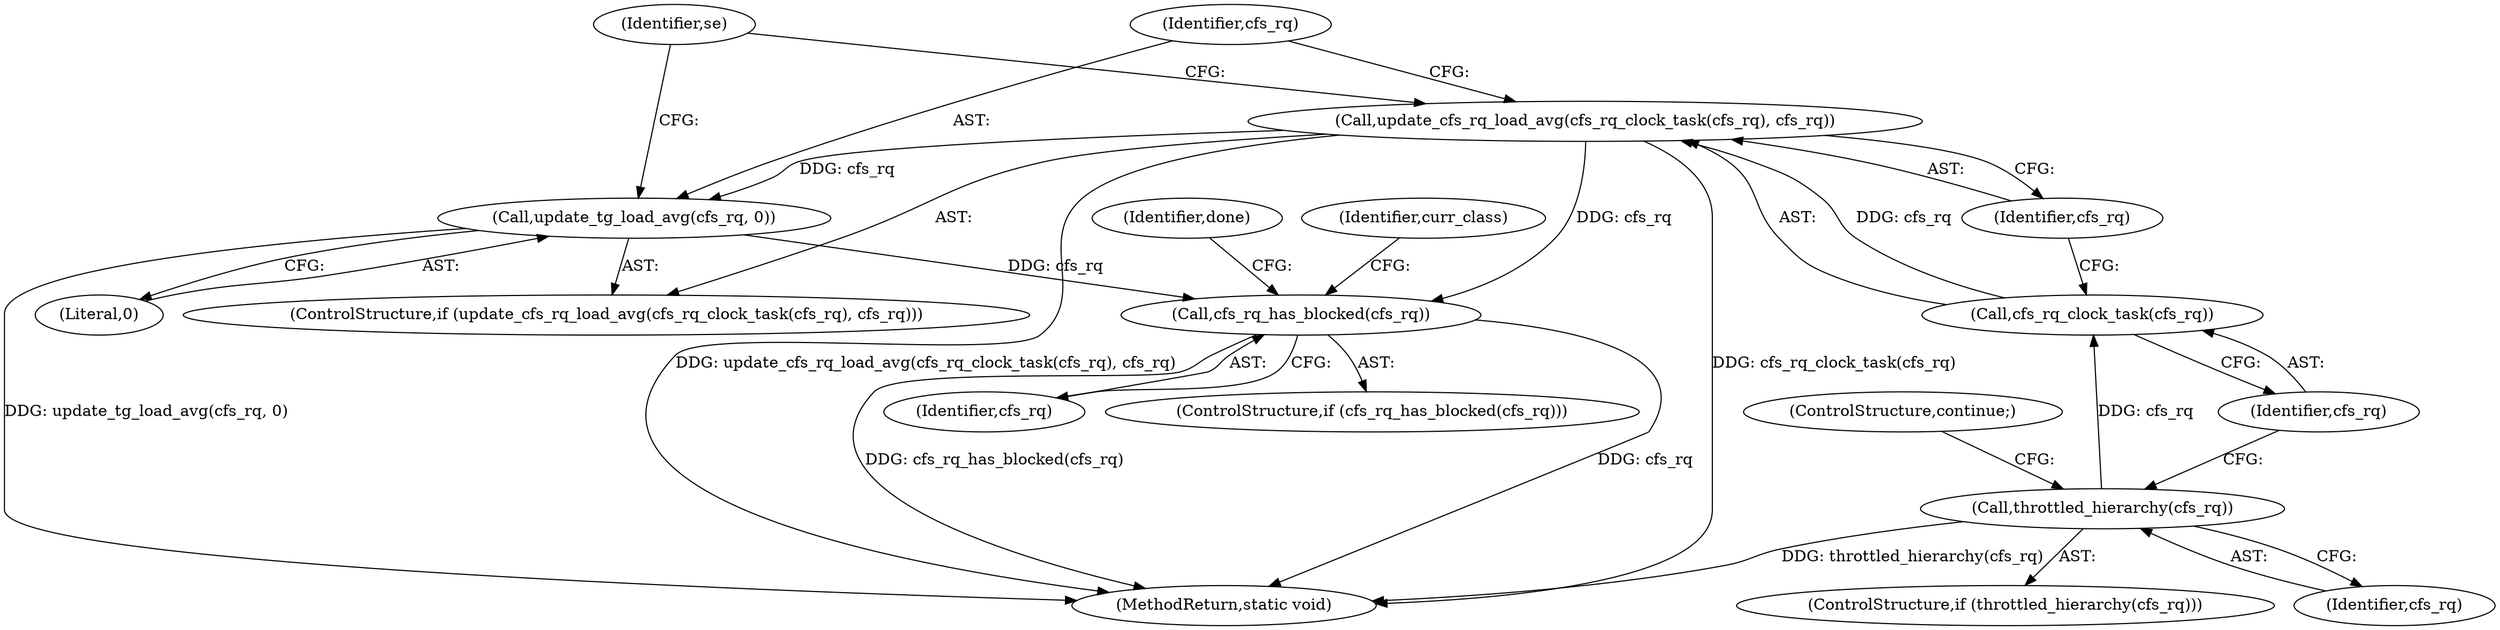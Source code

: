 digraph "0_linux_c40f7d74c741a907cfaeb73a7697081881c497d0_1@pointer" {
"1000161" [label="(Call,cfs_rq_has_blocked(cfs_rq))"];
"1000133" [label="(Call,update_cfs_rq_load_avg(cfs_rq_clock_task(cfs_rq), cfs_rq))"];
"1000134" [label="(Call,cfs_rq_clock_task(cfs_rq))"];
"1000129" [label="(Call,throttled_hierarchy(cfs_rq))"];
"1000137" [label="(Call,update_tg_load_avg(cfs_rq, 0))"];
"1000130" [label="(Identifier,cfs_rq)"];
"1000133" [label="(Call,update_cfs_rq_load_avg(cfs_rq_clock_task(cfs_rq), cfs_rq))"];
"1000161" [label="(Call,cfs_rq_has_blocked(cfs_rq))"];
"1000132" [label="(ControlStructure,if (update_cfs_rq_load_avg(cfs_rq_clock_task(cfs_rq), cfs_rq)))"];
"1000164" [label="(Identifier,done)"];
"1000138" [label="(Identifier,cfs_rq)"];
"1000135" [label="(Identifier,cfs_rq)"];
"1000137" [label="(Call,update_tg_load_avg(cfs_rq, 0))"];
"1000160" [label="(ControlStructure,if (cfs_rq_has_blocked(cfs_rq)))"];
"1000128" [label="(ControlStructure,if (throttled_hierarchy(cfs_rq)))"];
"1000162" [label="(Identifier,cfs_rq)"];
"1000167" [label="(Identifier,curr_class)"];
"1000131" [label="(ControlStructure,continue;)"];
"1000129" [label="(Call,throttled_hierarchy(cfs_rq))"];
"1000141" [label="(Identifier,se)"];
"1000139" [label="(Literal,0)"];
"1000214" [label="(MethodReturn,static void)"];
"1000134" [label="(Call,cfs_rq_clock_task(cfs_rq))"];
"1000136" [label="(Identifier,cfs_rq)"];
"1000161" -> "1000160"  [label="AST: "];
"1000161" -> "1000162"  [label="CFG: "];
"1000162" -> "1000161"  [label="AST: "];
"1000164" -> "1000161"  [label="CFG: "];
"1000167" -> "1000161"  [label="CFG: "];
"1000161" -> "1000214"  [label="DDG: cfs_rq"];
"1000161" -> "1000214"  [label="DDG: cfs_rq_has_blocked(cfs_rq)"];
"1000133" -> "1000161"  [label="DDG: cfs_rq"];
"1000137" -> "1000161"  [label="DDG: cfs_rq"];
"1000133" -> "1000132"  [label="AST: "];
"1000133" -> "1000136"  [label="CFG: "];
"1000134" -> "1000133"  [label="AST: "];
"1000136" -> "1000133"  [label="AST: "];
"1000138" -> "1000133"  [label="CFG: "];
"1000141" -> "1000133"  [label="CFG: "];
"1000133" -> "1000214"  [label="DDG: cfs_rq_clock_task(cfs_rq)"];
"1000133" -> "1000214"  [label="DDG: update_cfs_rq_load_avg(cfs_rq_clock_task(cfs_rq), cfs_rq)"];
"1000134" -> "1000133"  [label="DDG: cfs_rq"];
"1000133" -> "1000137"  [label="DDG: cfs_rq"];
"1000134" -> "1000135"  [label="CFG: "];
"1000135" -> "1000134"  [label="AST: "];
"1000136" -> "1000134"  [label="CFG: "];
"1000129" -> "1000134"  [label="DDG: cfs_rq"];
"1000129" -> "1000128"  [label="AST: "];
"1000129" -> "1000130"  [label="CFG: "];
"1000130" -> "1000129"  [label="AST: "];
"1000131" -> "1000129"  [label="CFG: "];
"1000135" -> "1000129"  [label="CFG: "];
"1000129" -> "1000214"  [label="DDG: throttled_hierarchy(cfs_rq)"];
"1000137" -> "1000132"  [label="AST: "];
"1000137" -> "1000139"  [label="CFG: "];
"1000138" -> "1000137"  [label="AST: "];
"1000139" -> "1000137"  [label="AST: "];
"1000141" -> "1000137"  [label="CFG: "];
"1000137" -> "1000214"  [label="DDG: update_tg_load_avg(cfs_rq, 0)"];
}
